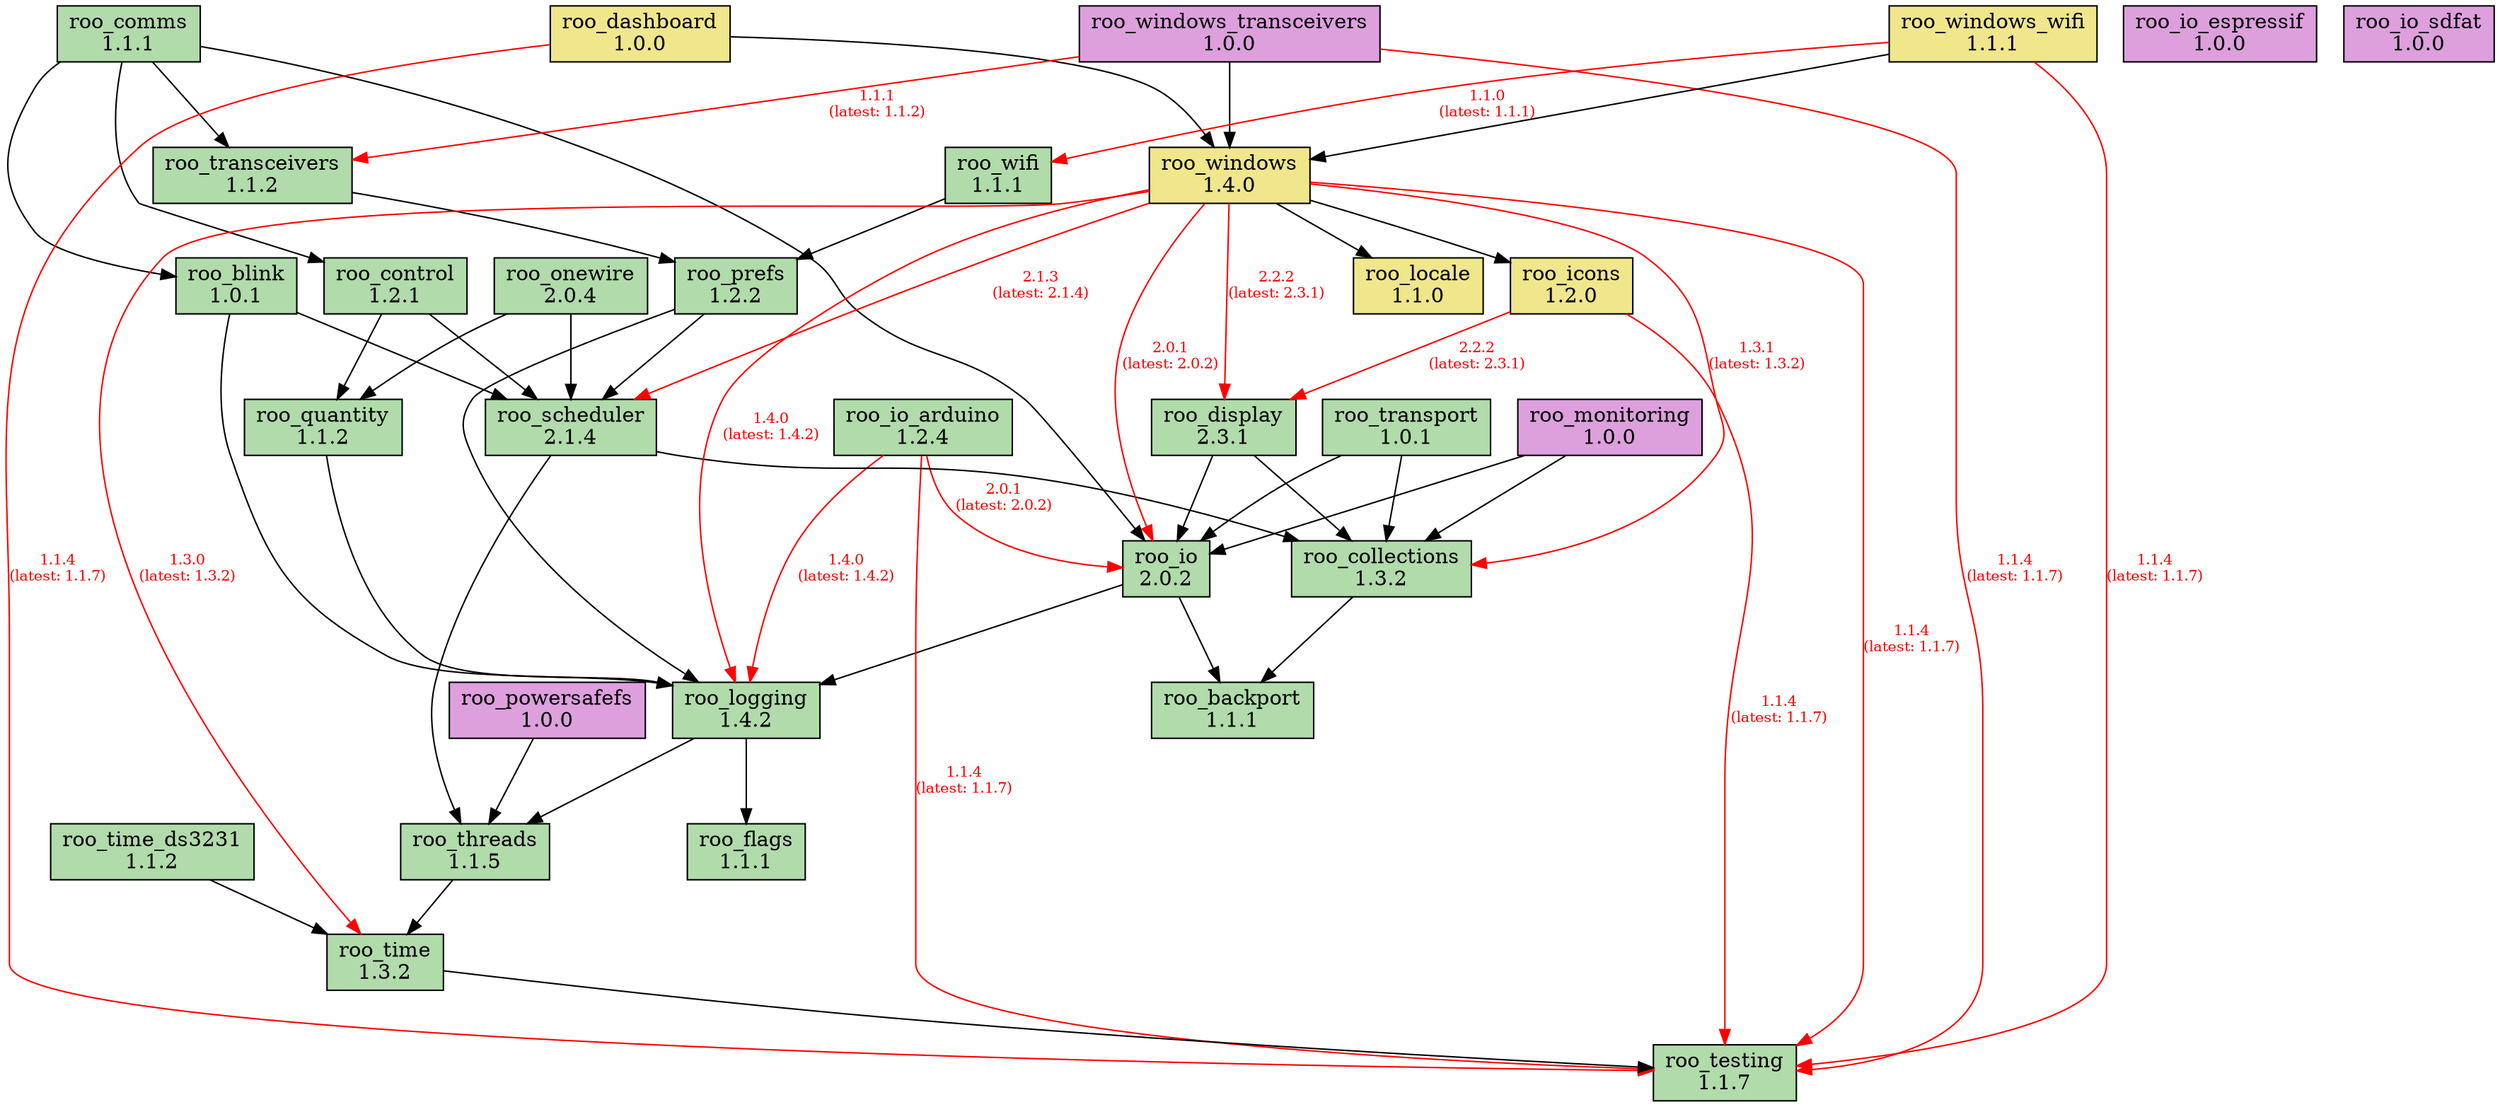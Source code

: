 digraph dependencies {
    rankdir=TB;
    node [shape=box, style=filled];
    edge [fontsize=10];

    // Modules
    "roo_backport" [label="roo_backport\n1.1.1", fillcolor="#b1dbab"];
    "roo_blink" [label="roo_blink\n1.0.1", fillcolor="#b1dbab"];
    "roo_collections" [label="roo_collections\n1.3.2", fillcolor="#b1dbab"];
    "roo_comms" [label="roo_comms\n1.1.1", fillcolor="#b1dbab"];
    "roo_control" [label="roo_control\n1.2.1", fillcolor="#b1dbab"];
    "roo_dashboard" [label="roo_dashboard\n1.0.0", fillcolor="khaki"];
    "roo_display" [label="roo_display\n2.3.1", fillcolor="#b1dbab"];
    "roo_flags" [label="roo_flags\n1.1.1", fillcolor="#b1dbab"];
    "roo_icons" [label="roo_icons\n1.2.0", fillcolor="khaki"];
    "roo_io" [label="roo_io\n2.0.2", fillcolor="#b1dbab"];
    "roo_io_arduino" [label="roo_io_arduino\n1.2.4", fillcolor="#b1dbab"];
    "roo_io_espressif" [label="roo_io_espressif\n1.0.0", fillcolor="plum"];
    "roo_io_sdfat" [label="roo_io_sdfat\n1.0.0", fillcolor="plum"];
    "roo_locale" [label="roo_locale\n1.1.0", fillcolor="khaki"];
    "roo_logging" [label="roo_logging\n1.4.2", fillcolor="#b1dbab"];
    "roo_monitoring" [label="roo_monitoring\n1.0.0", fillcolor="plum"];
    "roo_onewire" [label="roo_onewire\n2.0.4", fillcolor="#b1dbab"];
    "roo_powersafefs" [label="roo_powersafefs\n1.0.0", fillcolor="plum"];
    "roo_prefs" [label="roo_prefs\n1.2.2", fillcolor="#b1dbab"];
    "roo_quantity" [label="roo_quantity\n1.1.2", fillcolor="#b1dbab"];
    "roo_scheduler" [label="roo_scheduler\n2.1.4", fillcolor="#b1dbab"];
    "roo_testing" [label="roo_testing\n1.1.7", fillcolor="#b1dbab"];
    "roo_threads" [label="roo_threads\n1.1.5", fillcolor="#b1dbab"];
    "roo_time" [label="roo_time\n1.3.2", fillcolor="#b1dbab"];
    "roo_time_ds3231" [label="roo_time_ds3231\n1.1.2", fillcolor="#b1dbab"];
    "roo_transceivers" [label="roo_transceivers\n1.1.2", fillcolor="#b1dbab"];
    "roo_transport" [label="roo_transport\n1.0.1", fillcolor="#b1dbab"];
    "roo_wifi" [label="roo_wifi\n1.1.1", fillcolor="#b1dbab"];
    "roo_windows" [label="roo_windows\n1.4.0", fillcolor="khaki"];
    "roo_windows_transceivers" [label="roo_windows_transceivers\n1.0.0", fillcolor="plum"];
    "roo_windows_wifi" [label="roo_windows_wifi\n1.1.1", fillcolor="khaki"];

    // Dependencies
    "roo_blink" -> "roo_logging";
    "roo_blink" -> "roo_scheduler";
    "roo_collections" -> "roo_backport";
    "roo_comms" -> "roo_blink";
    "roo_comms" -> "roo_control";
    "roo_comms" -> "roo_io";
    "roo_comms" -> "roo_transceivers";
    "roo_control" -> "roo_quantity";
    "roo_control" -> "roo_scheduler";
    "roo_dashboard" -> "roo_testing" [color=red, fontcolor=red, label="1.1.4\n(latest: 1.1.7)"];
    "roo_dashboard" -> "roo_windows";
    "roo_display" -> "roo_collections";
    "roo_display" -> "roo_io";
    "roo_icons" -> "roo_testing" [color=red, fontcolor=red, label="1.1.4\n(latest: 1.1.7)"];
    "roo_icons" -> "roo_display" [color=red, fontcolor=red, label="2.2.2\n(latest: 2.3.1)"];
    "roo_io" -> "roo_backport";
    "roo_io" -> "roo_logging";
    "roo_io_arduino" -> "roo_testing" [color=red, fontcolor=red, label="1.1.4\n(latest: 1.1.7)"];
    "roo_io_arduino" -> "roo_io" [color=red, fontcolor=red, label="2.0.1\n(latest: 2.0.2)"];
    "roo_io_arduino" -> "roo_logging" [color=red, fontcolor=red, label="1.4.0\n(latest: 1.4.2)"];
    "roo_logging" -> "roo_flags";
    "roo_logging" -> "roo_threads";
    "roo_monitoring" -> "roo_collections";
    "roo_monitoring" -> "roo_io";
    "roo_onewire" -> "roo_scheduler";
    "roo_onewire" -> "roo_quantity";
    "roo_powersafefs" -> "roo_threads";
    "roo_prefs" -> "roo_logging";
    "roo_prefs" -> "roo_scheduler";
    "roo_quantity" -> "roo_logging";
    "roo_scheduler" -> "roo_collections";
    "roo_scheduler" -> "roo_threads";
    "roo_threads" -> "roo_time";
    "roo_time" -> "roo_testing";
    "roo_time_ds3231" -> "roo_time";
    "roo_transceivers" -> "roo_prefs";
    "roo_transport" -> "roo_collections";
    "roo_transport" -> "roo_io";
    "roo_wifi" -> "roo_prefs";
    "roo_windows" -> "roo_testing" [color=red, fontcolor=red, label="1.1.4\n(latest: 1.1.7)"];
    "roo_windows" -> "roo_collections" [color=red, fontcolor=red, label="1.3.1\n(latest: 1.3.2)"];
    "roo_windows" -> "roo_display" [color=red, fontcolor=red, label="2.2.2\n(latest: 2.3.1)"];
    "roo_windows" -> "roo_locale";
    "roo_windows" -> "roo_logging" [color=red, fontcolor=red, label="1.4.0\n(latest: 1.4.2)"];
    "roo_windows" -> "roo_icons";
    "roo_windows" -> "roo_io" [color=red, fontcolor=red, label="2.0.1\n(latest: 2.0.2)"];
    "roo_windows" -> "roo_scheduler" [color=red, fontcolor=red, label="2.1.3\n(latest: 2.1.4)"];
    "roo_windows" -> "roo_time" [color=red, fontcolor=red, label="1.3.0\n(latest: 1.3.2)"];
    "roo_windows_transceivers" -> "roo_testing" [color=red, fontcolor=red, label="1.1.4\n(latest: 1.1.7)"];
    "roo_windows_transceivers" -> "roo_transceivers" [color=red, fontcolor=red, label="1.1.1\n(latest: 1.1.2)"];
    "roo_windows_transceivers" -> "roo_windows";
    "roo_windows_wifi" -> "roo_testing" [color=red, fontcolor=red, label="1.1.4\n(latest: 1.1.7)"];
    "roo_windows_wifi" -> "roo_wifi" [color=red, fontcolor=red, label="1.1.0\n(latest: 1.1.1)"];
    "roo_windows_wifi" -> "roo_windows";
}
